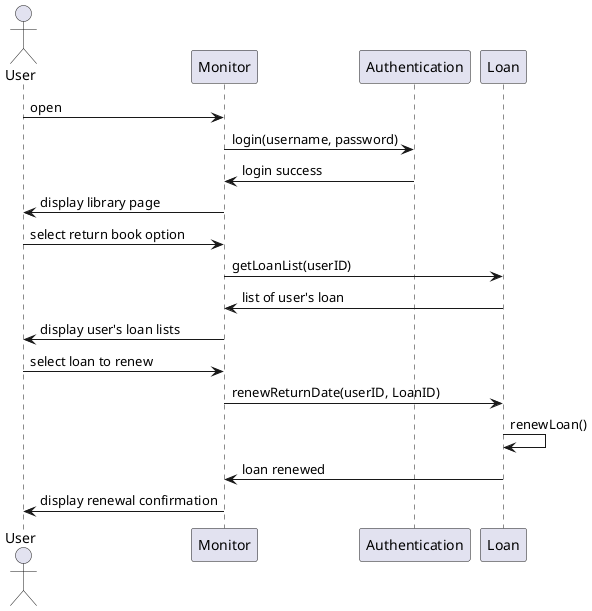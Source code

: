 @startuml
actor User
participant Monitor
participant Authentication
participant Loan

User -> Monitor: open
Monitor -> Authentication: login(username, password)
Authentication -> Monitor: login success
Monitor -> User: display library page

User -> Monitor: select return book option
Monitor -> Loan: getLoanList(userID)
Loan -> Monitor: list of user's loan
Monitor -> User: display user's loan lists

User -> Monitor: select loan to renew
Monitor -> Loan: renewReturnDate(userID, LoanID)
Loan -> Loan: renewLoan()
Loan -> Monitor: loan renewed
Monitor -> User: display renewal confirmation
@enduml
